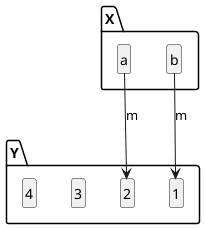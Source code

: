 @startuml
skinparam shadowing false
hide members
hide circle
class "X.a"
class "X.b"
class "Y.1"
class "Y.2"
class "Y.3"
class "Y.4"

"X.a" --> "Y.2" : "m"
"X.b" --> "Y.1" : "m"
@enduml
